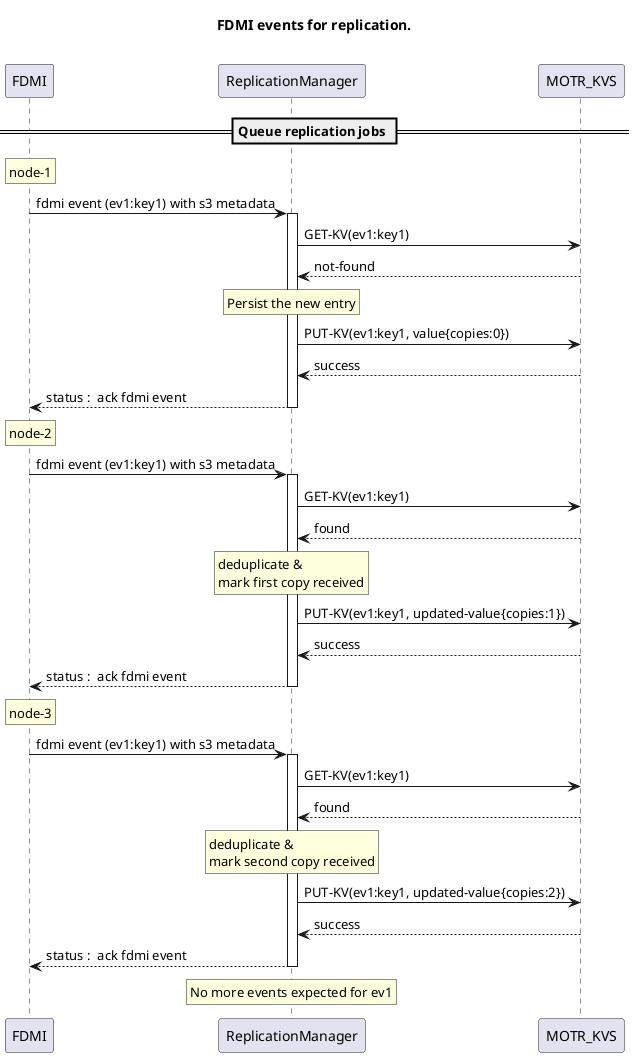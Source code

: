 @startuml

title FDMI events for replication.\n

== Queue replication jobs ==

rnote over FDMI: node-1
FDMI -> ReplicationManager: fdmi event (ev1:key1) with s3 metadata
activate ReplicationManager
ReplicationManager -> MOTR_KVS : GET-KV(ev1:key1)
MOTR_KVS --> ReplicationManager : not-found
rnote over ReplicationManager: Persist the new entry
ReplicationManager -> MOTR_KVS : PUT-KV(ev1:key1, value{copies:0})
MOTR_KVS --> ReplicationManager : success

return status :  ack fdmi event


rnote over FDMI: node-2
FDMI -> ReplicationManager: fdmi event (ev1:key1) with s3 metadata
activate ReplicationManager
ReplicationManager -> MOTR_KVS : GET-KV(ev1:key1)
MOTR_KVS --> ReplicationManager : found
rnote over ReplicationManager: deduplicate &\nmark first copy received
ReplicationManager -> MOTR_KVS : PUT-KV(ev1:key1, updated-value{copies:1})
MOTR_KVS --> ReplicationManager : success
return status :  ack fdmi event

rnote over FDMI: node-3
FDMI -> ReplicationManager: fdmi event (ev1:key1) with s3 metadata
activate ReplicationManager
ReplicationManager -> MOTR_KVS : GET-KV(ev1:key1)
MOTR_KVS --> ReplicationManager : found
rnote over ReplicationManager: deduplicate &\nmark second copy received
ReplicationManager -> MOTR_KVS : PUT-KV(ev1:key1, updated-value{copies:2})
MOTR_KVS --> ReplicationManager : success
return status :  ack fdmi event

rnote over ReplicationManager: No more events expected for ev1

@enduml
